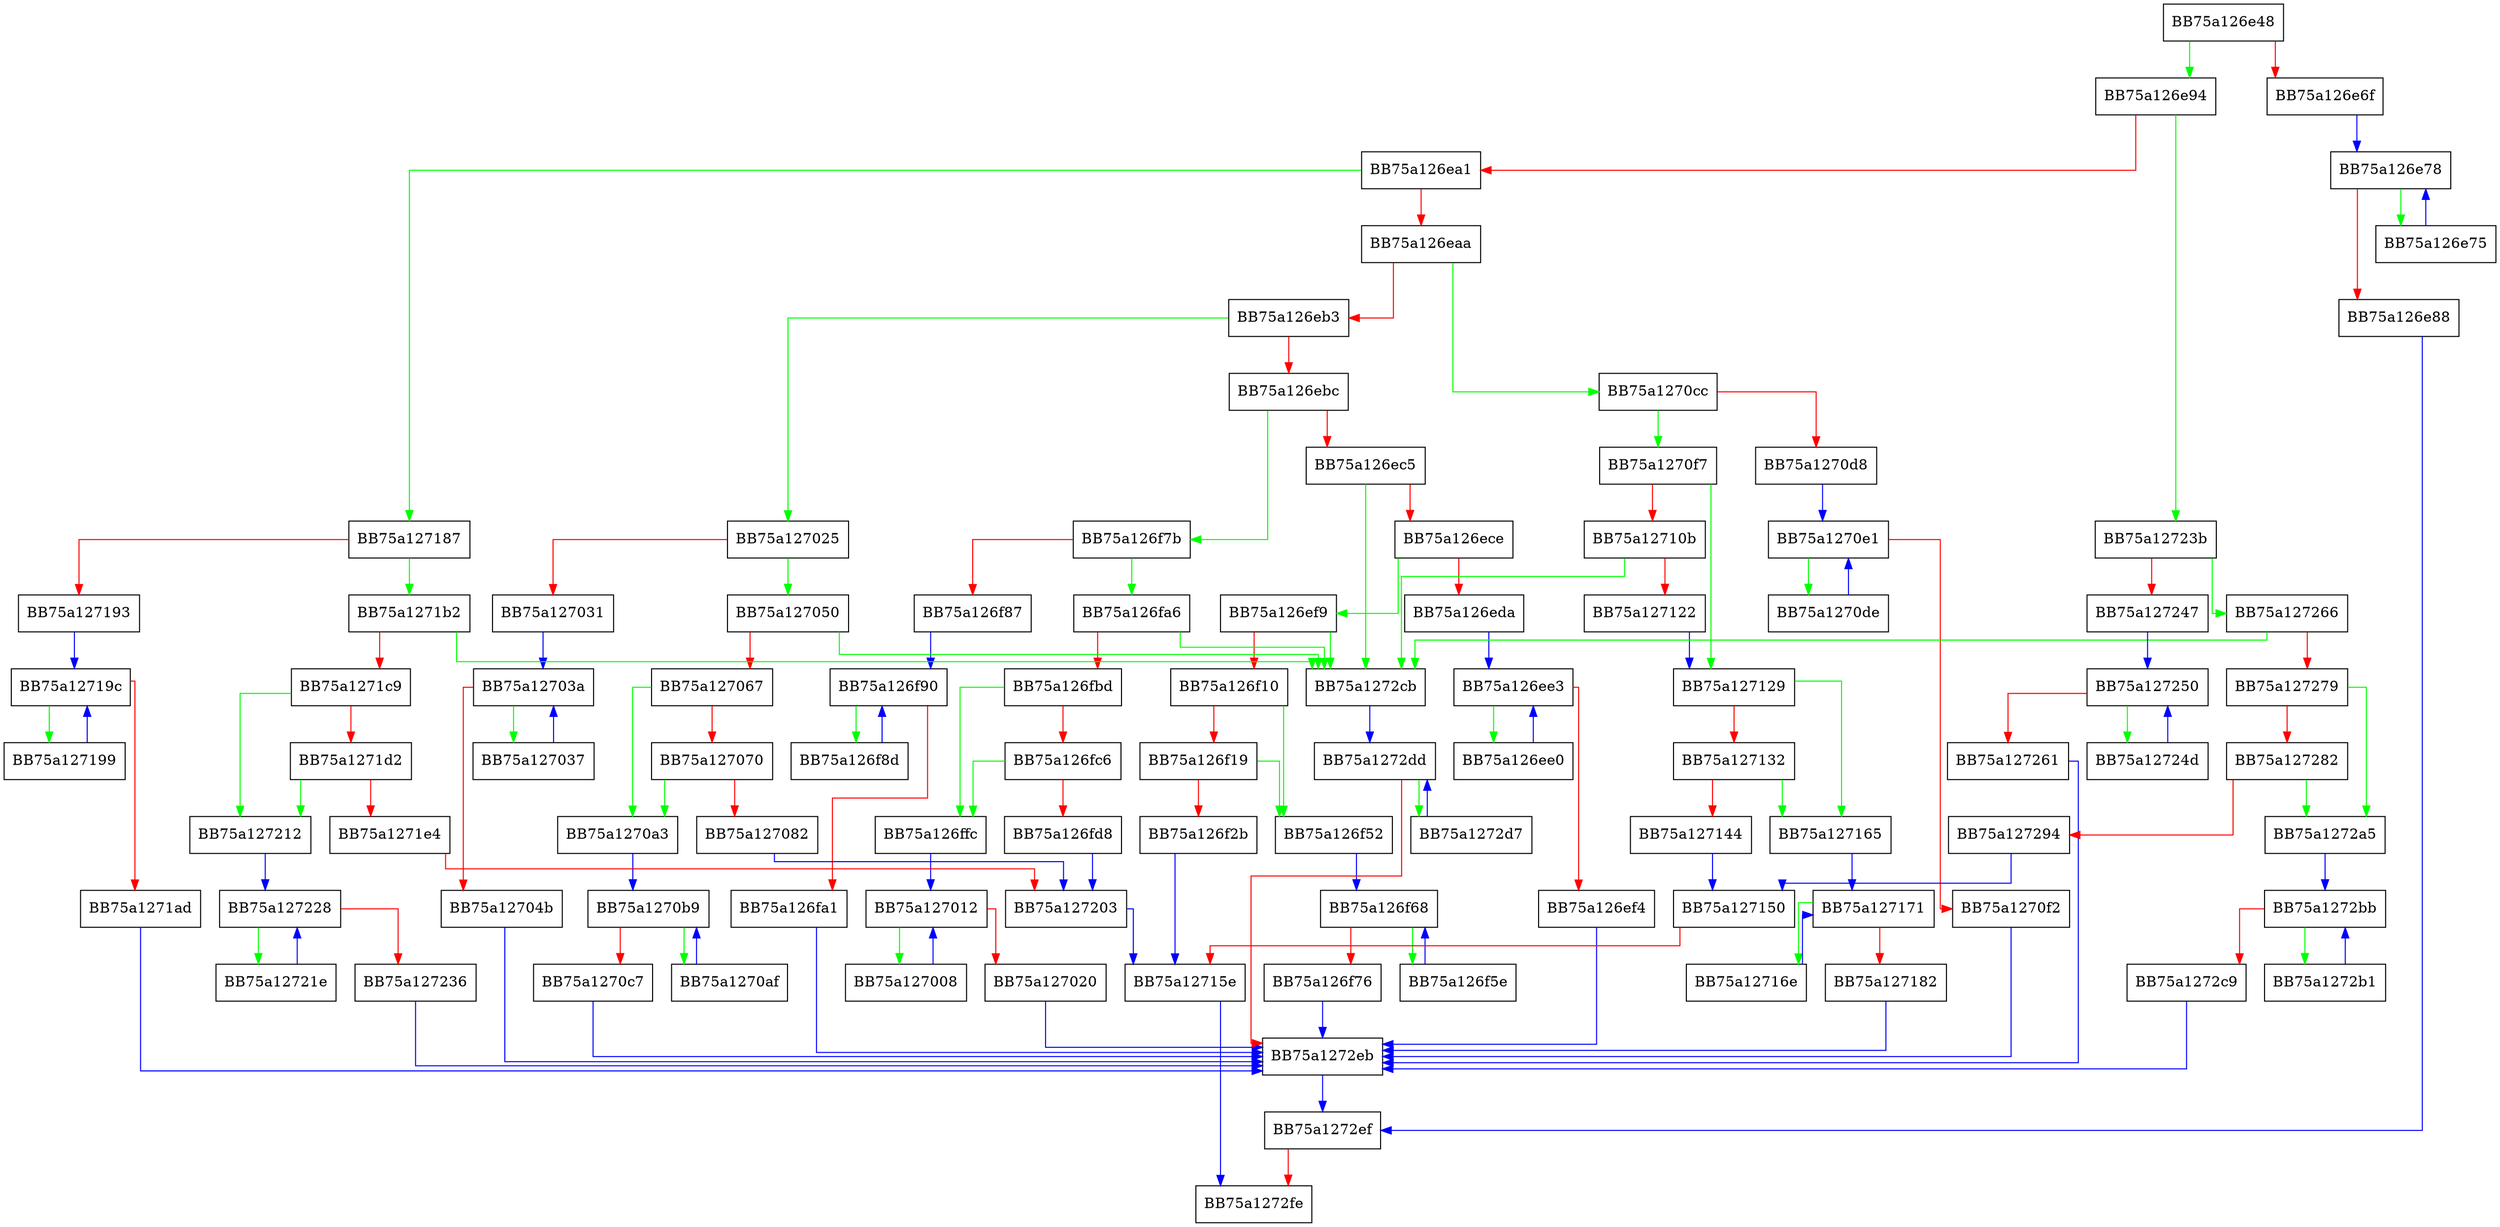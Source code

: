 digraph parse_perl_verb {
  node [shape="box"];
  graph [splines=ortho];
  BB75a126e48 -> BB75a126e94 [color="green"];
  BB75a126e48 -> BB75a126e6f [color="red"];
  BB75a126e6f -> BB75a126e78 [color="blue"];
  BB75a126e75 -> BB75a126e78 [color="blue"];
  BB75a126e78 -> BB75a126e75 [color="green"];
  BB75a126e78 -> BB75a126e88 [color="red"];
  BB75a126e88 -> BB75a1272ef [color="blue"];
  BB75a126e94 -> BB75a12723b [color="green"];
  BB75a126e94 -> BB75a126ea1 [color="red"];
  BB75a126ea1 -> BB75a127187 [color="green"];
  BB75a126ea1 -> BB75a126eaa [color="red"];
  BB75a126eaa -> BB75a1270cc [color="green"];
  BB75a126eaa -> BB75a126eb3 [color="red"];
  BB75a126eb3 -> BB75a127025 [color="green"];
  BB75a126eb3 -> BB75a126ebc [color="red"];
  BB75a126ebc -> BB75a126f7b [color="green"];
  BB75a126ebc -> BB75a126ec5 [color="red"];
  BB75a126ec5 -> BB75a1272cb [color="green"];
  BB75a126ec5 -> BB75a126ece [color="red"];
  BB75a126ece -> BB75a126ef9 [color="green"];
  BB75a126ece -> BB75a126eda [color="red"];
  BB75a126eda -> BB75a126ee3 [color="blue"];
  BB75a126ee0 -> BB75a126ee3 [color="blue"];
  BB75a126ee3 -> BB75a126ee0 [color="green"];
  BB75a126ee3 -> BB75a126ef4 [color="red"];
  BB75a126ef4 -> BB75a1272eb [color="blue"];
  BB75a126ef9 -> BB75a1272cb [color="green"];
  BB75a126ef9 -> BB75a126f10 [color="red"];
  BB75a126f10 -> BB75a126f52 [color="green"];
  BB75a126f10 -> BB75a126f19 [color="red"];
  BB75a126f19 -> BB75a126f52 [color="green"];
  BB75a126f19 -> BB75a126f2b [color="red"];
  BB75a126f2b -> BB75a12715e [color="blue"];
  BB75a126f52 -> BB75a126f68 [color="blue"];
  BB75a126f5e -> BB75a126f68 [color="blue"];
  BB75a126f68 -> BB75a126f5e [color="green"];
  BB75a126f68 -> BB75a126f76 [color="red"];
  BB75a126f76 -> BB75a1272eb [color="blue"];
  BB75a126f7b -> BB75a126fa6 [color="green"];
  BB75a126f7b -> BB75a126f87 [color="red"];
  BB75a126f87 -> BB75a126f90 [color="blue"];
  BB75a126f8d -> BB75a126f90 [color="blue"];
  BB75a126f90 -> BB75a126f8d [color="green"];
  BB75a126f90 -> BB75a126fa1 [color="red"];
  BB75a126fa1 -> BB75a1272eb [color="blue"];
  BB75a126fa6 -> BB75a1272cb [color="green"];
  BB75a126fa6 -> BB75a126fbd [color="red"];
  BB75a126fbd -> BB75a126ffc [color="green"];
  BB75a126fbd -> BB75a126fc6 [color="red"];
  BB75a126fc6 -> BB75a126ffc [color="green"];
  BB75a126fc6 -> BB75a126fd8 [color="red"];
  BB75a126fd8 -> BB75a127203 [color="blue"];
  BB75a126ffc -> BB75a127012 [color="blue"];
  BB75a127008 -> BB75a127012 [color="blue"];
  BB75a127012 -> BB75a127008 [color="green"];
  BB75a127012 -> BB75a127020 [color="red"];
  BB75a127020 -> BB75a1272eb [color="blue"];
  BB75a127025 -> BB75a127050 [color="green"];
  BB75a127025 -> BB75a127031 [color="red"];
  BB75a127031 -> BB75a12703a [color="blue"];
  BB75a127037 -> BB75a12703a [color="blue"];
  BB75a12703a -> BB75a127037 [color="green"];
  BB75a12703a -> BB75a12704b [color="red"];
  BB75a12704b -> BB75a1272eb [color="blue"];
  BB75a127050 -> BB75a1272cb [color="green"];
  BB75a127050 -> BB75a127067 [color="red"];
  BB75a127067 -> BB75a1270a3 [color="green"];
  BB75a127067 -> BB75a127070 [color="red"];
  BB75a127070 -> BB75a1270a3 [color="green"];
  BB75a127070 -> BB75a127082 [color="red"];
  BB75a127082 -> BB75a127203 [color="blue"];
  BB75a1270a3 -> BB75a1270b9 [color="blue"];
  BB75a1270af -> BB75a1270b9 [color="blue"];
  BB75a1270b9 -> BB75a1270af [color="green"];
  BB75a1270b9 -> BB75a1270c7 [color="red"];
  BB75a1270c7 -> BB75a1272eb [color="blue"];
  BB75a1270cc -> BB75a1270f7 [color="green"];
  BB75a1270cc -> BB75a1270d8 [color="red"];
  BB75a1270d8 -> BB75a1270e1 [color="blue"];
  BB75a1270de -> BB75a1270e1 [color="blue"];
  BB75a1270e1 -> BB75a1270de [color="green"];
  BB75a1270e1 -> BB75a1270f2 [color="red"];
  BB75a1270f2 -> BB75a1272eb [color="blue"];
  BB75a1270f7 -> BB75a127129 [color="green"];
  BB75a1270f7 -> BB75a12710b [color="red"];
  BB75a12710b -> BB75a1272cb [color="green"];
  BB75a12710b -> BB75a127122 [color="red"];
  BB75a127122 -> BB75a127129 [color="blue"];
  BB75a127129 -> BB75a127165 [color="green"];
  BB75a127129 -> BB75a127132 [color="red"];
  BB75a127132 -> BB75a127165 [color="green"];
  BB75a127132 -> BB75a127144 [color="red"];
  BB75a127144 -> BB75a127150 [color="blue"];
  BB75a127150 -> BB75a12715e [color="red"];
  BB75a12715e -> BB75a1272fe [color="blue"];
  BB75a127165 -> BB75a127171 [color="blue"];
  BB75a12716e -> BB75a127171 [color="blue"];
  BB75a127171 -> BB75a12716e [color="green"];
  BB75a127171 -> BB75a127182 [color="red"];
  BB75a127182 -> BB75a1272eb [color="blue"];
  BB75a127187 -> BB75a1271b2 [color="green"];
  BB75a127187 -> BB75a127193 [color="red"];
  BB75a127193 -> BB75a12719c [color="blue"];
  BB75a127199 -> BB75a12719c [color="blue"];
  BB75a12719c -> BB75a127199 [color="green"];
  BB75a12719c -> BB75a1271ad [color="red"];
  BB75a1271ad -> BB75a1272eb [color="blue"];
  BB75a1271b2 -> BB75a1272cb [color="green"];
  BB75a1271b2 -> BB75a1271c9 [color="red"];
  BB75a1271c9 -> BB75a127212 [color="green"];
  BB75a1271c9 -> BB75a1271d2 [color="red"];
  BB75a1271d2 -> BB75a127212 [color="green"];
  BB75a1271d2 -> BB75a1271e4 [color="red"];
  BB75a1271e4 -> BB75a127203 [color="red"];
  BB75a127203 -> BB75a12715e [color="blue"];
  BB75a127212 -> BB75a127228 [color="blue"];
  BB75a12721e -> BB75a127228 [color="blue"];
  BB75a127228 -> BB75a12721e [color="green"];
  BB75a127228 -> BB75a127236 [color="red"];
  BB75a127236 -> BB75a1272eb [color="blue"];
  BB75a12723b -> BB75a127266 [color="green"];
  BB75a12723b -> BB75a127247 [color="red"];
  BB75a127247 -> BB75a127250 [color="blue"];
  BB75a12724d -> BB75a127250 [color="blue"];
  BB75a127250 -> BB75a12724d [color="green"];
  BB75a127250 -> BB75a127261 [color="red"];
  BB75a127261 -> BB75a1272eb [color="blue"];
  BB75a127266 -> BB75a1272cb [color="green"];
  BB75a127266 -> BB75a127279 [color="red"];
  BB75a127279 -> BB75a1272a5 [color="green"];
  BB75a127279 -> BB75a127282 [color="red"];
  BB75a127282 -> BB75a1272a5 [color="green"];
  BB75a127282 -> BB75a127294 [color="red"];
  BB75a127294 -> BB75a127150 [color="blue"];
  BB75a1272a5 -> BB75a1272bb [color="blue"];
  BB75a1272b1 -> BB75a1272bb [color="blue"];
  BB75a1272bb -> BB75a1272b1 [color="green"];
  BB75a1272bb -> BB75a1272c9 [color="red"];
  BB75a1272c9 -> BB75a1272eb [color="blue"];
  BB75a1272cb -> BB75a1272dd [color="blue"];
  BB75a1272d7 -> BB75a1272dd [color="blue"];
  BB75a1272dd -> BB75a1272d7 [color="green"];
  BB75a1272dd -> BB75a1272eb [color="red"];
  BB75a1272eb -> BB75a1272ef [color="blue"];
  BB75a1272ef -> BB75a1272fe [color="red"];
}